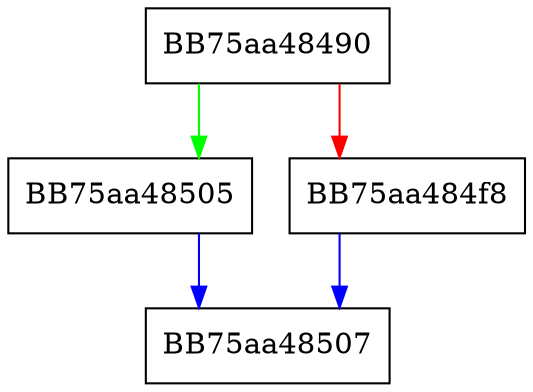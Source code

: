 digraph RpfAPI_macho_GetSection {
  node [shape="box"];
  graph [splines=ortho];
  BB75aa48490 -> BB75aa48505 [color="green"];
  BB75aa48490 -> BB75aa484f8 [color="red"];
  BB75aa484f8 -> BB75aa48507 [color="blue"];
  BB75aa48505 -> BB75aa48507 [color="blue"];
}